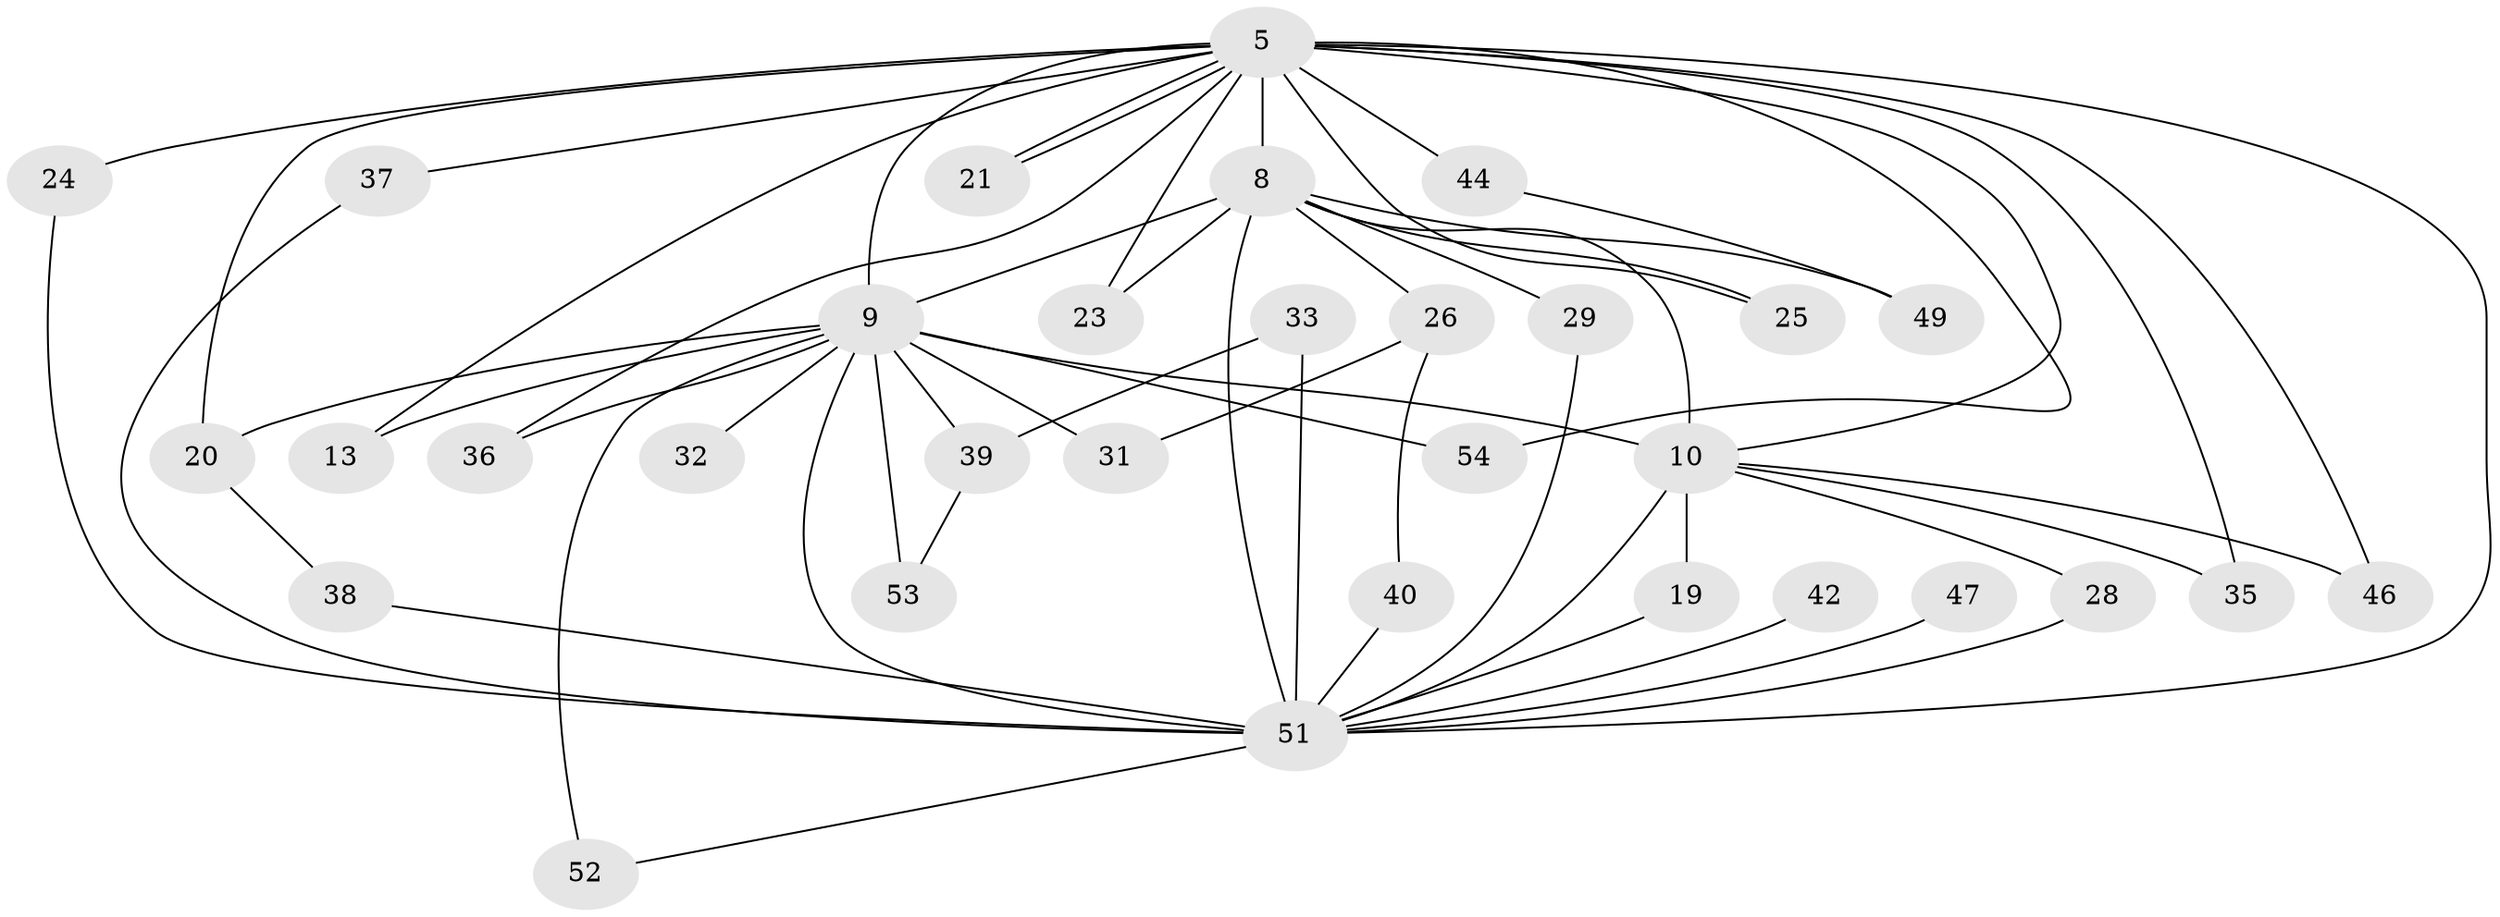 // original degree distribution, {20: 0.018518518518518517, 12: 0.037037037037037035, 16: 0.018518518518518517, 19: 0.018518518518518517, 21: 0.018518518518518517, 15: 0.018518518518518517, 13: 0.018518518518518517, 18: 0.018518518518518517, 11: 0.018518518518518517, 3: 0.2222222222222222, 5: 0.018518518518518517, 2: 0.5185185185185185, 4: 0.05555555555555555}
// Generated by graph-tools (version 1.1) at 2025/47/03/04/25 21:47:48]
// undirected, 32 vertices, 58 edges
graph export_dot {
graph [start="1"]
  node [color=gray90,style=filled];
  5 [super="+3"];
  8 [super="+2"];
  9 [super="+1"];
  10 [super="+6"];
  13;
  19;
  20 [super="+18"];
  21;
  23;
  24;
  25;
  26;
  28;
  29;
  31;
  32 [super="+30"];
  33;
  35;
  36;
  37;
  38;
  39 [super="+34"];
  40;
  42;
  44 [super="+27"];
  46;
  47;
  49;
  51 [super="+48+50+45"];
  52 [super="+41"];
  53 [super="+22"];
  54 [super="+14"];
  5 -- 8 [weight=4];
  5 -- 9 [weight=4];
  5 -- 10 [weight=4];
  5 -- 13;
  5 -- 21;
  5 -- 21;
  5 -- 23;
  5 -- 25;
  5 -- 35;
  5 -- 36;
  5 -- 37;
  5 -- 54;
  5 -- 44 [weight=4];
  5 -- 46;
  5 -- 20 [weight=3];
  5 -- 24;
  5 -- 51 [weight=5];
  8 -- 9 [weight=4];
  8 -- 10 [weight=4];
  8 -- 25;
  8 -- 26 [weight=2];
  8 -- 29;
  8 -- 49;
  8 -- 23;
  8 -- 51 [weight=5];
  9 -- 10 [weight=4];
  9 -- 13;
  9 -- 32 [weight=3];
  9 -- 53 [weight=3];
  9 -- 31;
  9 -- 36;
  9 -- 52 [weight=2];
  9 -- 20 [weight=2];
  9 -- 39;
  9 -- 54;
  9 -- 51 [weight=8];
  10 -- 19;
  10 -- 28;
  10 -- 35;
  10 -- 46;
  10 -- 51 [weight=5];
  19 -- 51;
  20 -- 38;
  24 -- 51;
  26 -- 31;
  26 -- 40;
  28 -- 51;
  29 -- 51;
  33 -- 39;
  33 -- 51 [weight=2];
  37 -- 51;
  38 -- 51;
  39 -- 53;
  40 -- 51;
  42 -- 51 [weight=2];
  44 -- 49;
  47 -- 51 [weight=2];
  51 -- 52;
}

